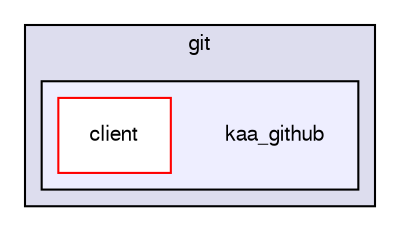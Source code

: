 digraph "/data/git/kaa_github" {
  bgcolor=transparent;
  compound=true
  node [ fontsize="10", fontname="FreeSans"];
  edge [ labelfontsize="10", labelfontname="FreeSans"];
  subgraph clusterdir_bb75404fad894629d1f60761f83ed3f6 {
    graph [ bgcolor="#ddddee", pencolor="black", label="git" fontname="FreeSans", fontsize="10", URL="dir_bb75404fad894629d1f60761f83ed3f6.html"]
  subgraph clusterdir_75a97b331b52705b2b0d7a1bbfe8d803 {
    graph [ bgcolor="#eeeeff", pencolor="black", label="" URL="dir_75a97b331b52705b2b0d7a1bbfe8d803.html"];
    dir_75a97b331b52705b2b0d7a1bbfe8d803 [shape=plaintext label="kaa_github"];
    dir_82c16c299925ce2bd9155ccc4d745e00 [shape=box label="client" color="red" fillcolor="white" style="filled" URL="dir_82c16c299925ce2bd9155ccc4d745e00.html"];
  }
  }
}

